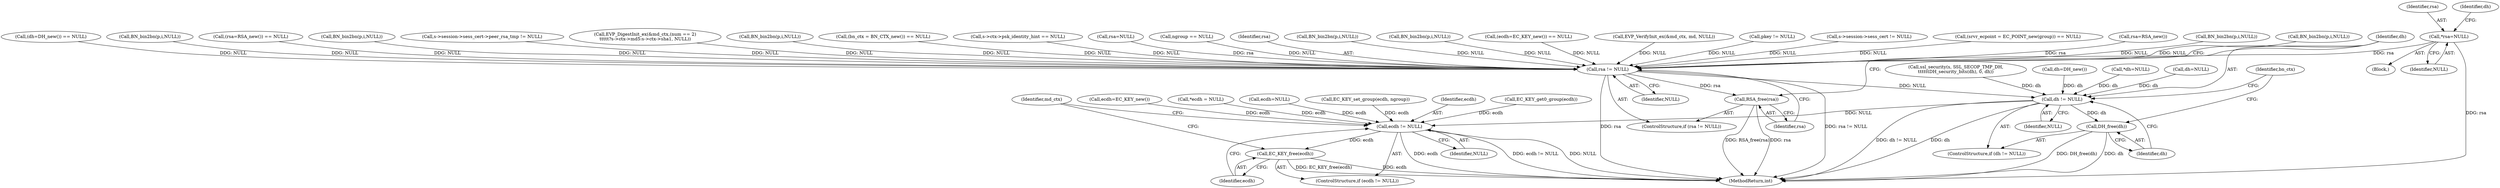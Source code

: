 digraph "0_openssl_ce325c60c74b0fa784f5872404b722e120e5cab0_0@pointer" {
"1000152" [label="(Call,*rsa=NULL)"];
"1001763" [label="(Call,rsa != NULL)"];
"1001766" [label="(Call,RSA_free(rsa))"];
"1001769" [label="(Call,dh != NULL)"];
"1001772" [label="(Call,DH_free(dh))"];
"1001779" [label="(Call,ecdh != NULL)"];
"1001782" [label="(Call,EC_KEY_free(ecdh))"];
"1001770" [label="(Identifier,dh)"];
"1001115" [label="(Call,ssl_security(s, SSL_SECOP_TMP_DH,\n\t\t\t\t\t\tDH_security_bits(dh), 0, dh))"];
"1001762" [label="(ControlStructure,if (rsa != NULL))"];
"1001779" [label="(Call,ecdh != NULL)"];
"1000552" [label="(Call,BN_bin2bn(p,i,NULL))"];
"1001098" [label="(Call,BN_bin2bn(p,i,NULL))"];
"1000129" [label="(Block,)"];
"1000154" [label="(Identifier,NULL)"];
"1000956" [label="(Call,dh=DH_new())"];
"1001205" [label="(Call,(ecdh=EC_KEY_new()) == NULL)"];
"1001768" [label="(ControlStructure,if (dh != NULL))"];
"1001663" [label="(Call,EVP_VerifyInit_ex(&md_ctx, md, NULL))"];
"1001442" [label="(Call,pkey != NULL)"];
"1001766" [label="(Call,RSA_free(rsa))"];
"1001769" [label="(Call,dh != NULL)"];
"1001778" [label="(ControlStructure,if (ecdh != NULL))"];
"1001780" [label="(Identifier,ecdh)"];
"1001284" [label="(Call,EC_KEY_get0_group(ecdh))"];
"1000290" [label="(Call,s->session->sess_cert != NULL)"];
"1001313" [label="(Call,(srvr_ecpoint = EC_POINT_new(group)) == NULL)"];
"1001775" [label="(Identifier,bn_ctx)"];
"1000800" [label="(Call,rsa=RSA_new())"];
"1000603" [label="(Call,BN_bin2bn(p,i,NULL))"];
"1001790" [label="(MethodReturn,int)"];
"1000711" [label="(Call,BN_bin2bn(p,i,NULL))"];
"1000152" [label="(Call,*rsa=NULL)"];
"1001783" [label="(Identifier,ecdh)"];
"1001773" [label="(Identifier,dh)"];
"1001206" [label="(Call,ecdh=EC_KEY_new())"];
"1000153" [label="(Identifier,rsa)"];
"1000955" [label="(Call,(dh=DH_new()) == NULL)"];
"1000660" [label="(Call,BN_bin2bn(p,i,NULL))"];
"1000156" [label="(Call,*dh=NULL)"];
"1000799" [label="(Call,(rsa=RSA_new()) == NULL)"];
"1001781" [label="(Identifier,NULL)"];
"1001000" [label="(Call,BN_bin2bn(p,i,NULL))"];
"1001767" [label="(Identifier,rsa)"];
"1001782" [label="(Call,EC_KEY_free(ecdh))"];
"1000299" [label="(Call,s->session->sess_cert->peer_rsa_tmp != NULL)"];
"1000160" [label="(Call,*ecdh = NULL)"];
"1001565" [label="(Call,EVP_DigestInit_ex(&md_ctx,(num == 2)\n\t\t\t\t\t?s->ctx->md5:s->ctx->sha1, NULL))"];
"1001786" [label="(Identifier,md_ctx)"];
"1001763" [label="(Call,rsa != NULL)"];
"1001049" [label="(Call,BN_bin2bn(p,i,NULL))"];
"1001319" [label="(Call,(bn_ctx = BN_CTX_new()) == NULL)"];
"1000488" [label="(Call,s->ctx->psk_identity_hint == NULL)"];
"1001772" [label="(Call,DH_free(dh))"];
"1000945" [label="(Call,rsa=NULL)"];
"1000157" [label="(Identifier,dh)"];
"1001771" [label="(Identifier,NULL)"];
"1001765" [label="(Identifier,NULL)"];
"1001417" [label="(Call,ecdh=NULL)"];
"1001271" [label="(Call,EC_KEY_set_group(ecdh, ngroup))"];
"1001261" [label="(Call,ngroup == NULL)"];
"1001176" [label="(Call,dh=NULL)"];
"1001764" [label="(Identifier,rsa)"];
"1000152" -> "1000129"  [label="AST: "];
"1000152" -> "1000154"  [label="CFG: "];
"1000153" -> "1000152"  [label="AST: "];
"1000154" -> "1000152"  [label="AST: "];
"1000157" -> "1000152"  [label="CFG: "];
"1000152" -> "1001790"  [label="DDG: rsa"];
"1000152" -> "1001763"  [label="DDG: rsa"];
"1001763" -> "1001762"  [label="AST: "];
"1001763" -> "1001765"  [label="CFG: "];
"1001764" -> "1001763"  [label="AST: "];
"1001765" -> "1001763"  [label="AST: "];
"1001767" -> "1001763"  [label="CFG: "];
"1001770" -> "1001763"  [label="CFG: "];
"1001763" -> "1001790"  [label="DDG: rsa"];
"1001763" -> "1001790"  [label="DDG: rsa != NULL"];
"1000945" -> "1001763"  [label="DDG: rsa"];
"1000800" -> "1001763"  [label="DDG: rsa"];
"1000711" -> "1001763"  [label="DDG: NULL"];
"1001205" -> "1001763"  [label="DDG: NULL"];
"1000799" -> "1001763"  [label="DDG: NULL"];
"1000488" -> "1001763"  [label="DDG: NULL"];
"1000290" -> "1001763"  [label="DDG: NULL"];
"1001313" -> "1001763"  [label="DDG: NULL"];
"1001565" -> "1001763"  [label="DDG: NULL"];
"1000299" -> "1001763"  [label="DDG: NULL"];
"1001442" -> "1001763"  [label="DDG: NULL"];
"1001663" -> "1001763"  [label="DDG: NULL"];
"1001098" -> "1001763"  [label="DDG: NULL"];
"1000955" -> "1001763"  [label="DDG: NULL"];
"1000603" -> "1001763"  [label="DDG: NULL"];
"1001049" -> "1001763"  [label="DDG: NULL"];
"1001000" -> "1001763"  [label="DDG: NULL"];
"1000660" -> "1001763"  [label="DDG: NULL"];
"1000552" -> "1001763"  [label="DDG: NULL"];
"1001261" -> "1001763"  [label="DDG: NULL"];
"1001319" -> "1001763"  [label="DDG: NULL"];
"1001763" -> "1001766"  [label="DDG: rsa"];
"1001763" -> "1001769"  [label="DDG: NULL"];
"1001766" -> "1001762"  [label="AST: "];
"1001766" -> "1001767"  [label="CFG: "];
"1001767" -> "1001766"  [label="AST: "];
"1001770" -> "1001766"  [label="CFG: "];
"1001766" -> "1001790"  [label="DDG: RSA_free(rsa)"];
"1001766" -> "1001790"  [label="DDG: rsa"];
"1001769" -> "1001768"  [label="AST: "];
"1001769" -> "1001771"  [label="CFG: "];
"1001770" -> "1001769"  [label="AST: "];
"1001771" -> "1001769"  [label="AST: "];
"1001773" -> "1001769"  [label="CFG: "];
"1001775" -> "1001769"  [label="CFG: "];
"1001769" -> "1001790"  [label="DDG: dh != NULL"];
"1001769" -> "1001790"  [label="DDG: dh"];
"1001115" -> "1001769"  [label="DDG: dh"];
"1001176" -> "1001769"  [label="DDG: dh"];
"1000156" -> "1001769"  [label="DDG: dh"];
"1000956" -> "1001769"  [label="DDG: dh"];
"1001769" -> "1001772"  [label="DDG: dh"];
"1001769" -> "1001779"  [label="DDG: NULL"];
"1001772" -> "1001768"  [label="AST: "];
"1001772" -> "1001773"  [label="CFG: "];
"1001773" -> "1001772"  [label="AST: "];
"1001775" -> "1001772"  [label="CFG: "];
"1001772" -> "1001790"  [label="DDG: DH_free(dh)"];
"1001772" -> "1001790"  [label="DDG: dh"];
"1001779" -> "1001778"  [label="AST: "];
"1001779" -> "1001781"  [label="CFG: "];
"1001780" -> "1001779"  [label="AST: "];
"1001781" -> "1001779"  [label="AST: "];
"1001783" -> "1001779"  [label="CFG: "];
"1001786" -> "1001779"  [label="CFG: "];
"1001779" -> "1001790"  [label="DDG: ecdh"];
"1001779" -> "1001790"  [label="DDG: ecdh != NULL"];
"1001779" -> "1001790"  [label="DDG: NULL"];
"1001284" -> "1001779"  [label="DDG: ecdh"];
"1001206" -> "1001779"  [label="DDG: ecdh"];
"1000160" -> "1001779"  [label="DDG: ecdh"];
"1001271" -> "1001779"  [label="DDG: ecdh"];
"1001417" -> "1001779"  [label="DDG: ecdh"];
"1001779" -> "1001782"  [label="DDG: ecdh"];
"1001782" -> "1001778"  [label="AST: "];
"1001782" -> "1001783"  [label="CFG: "];
"1001783" -> "1001782"  [label="AST: "];
"1001786" -> "1001782"  [label="CFG: "];
"1001782" -> "1001790"  [label="DDG: EC_KEY_free(ecdh)"];
"1001782" -> "1001790"  [label="DDG: ecdh"];
}
